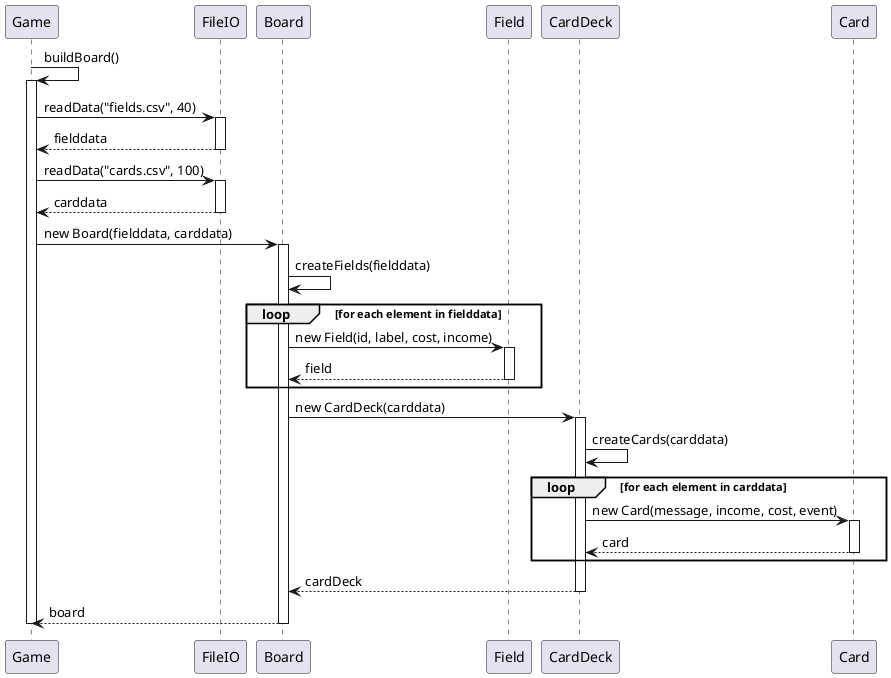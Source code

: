 @startuml
'https://plantuml.com/sequence-diagram
participant Game
participant FileIO
participant Board
participant Field
participant CardDeck
participant Card


Game -> Game: buildBoard()
activate Game
Game -> FileIO: readData("fields.csv", 40)
activate FileIO
return fielddata


Game -> FileIO: readData("cards.csv", 100)
activate FileIO
return carddata

Game -> Board : new Board(fielddata, carddata)
activate Board


Board -> Board : createFields(fielddata)


loop  for each element in fielddata


Board -> Field : new Field(id, label, cost, income)
activate Field
return field

end




Board -> CardDeck :new CardDeck(carddata)
activate CardDeck

CardDeck -> CardDeck : createCards(carddata)


loop for each element in carddata
 CardDeck -> Card : new Card(message, income, cost, event)
 activate Card
 return card

end



return  cardDeck

return board

deactivate Game
@enduml